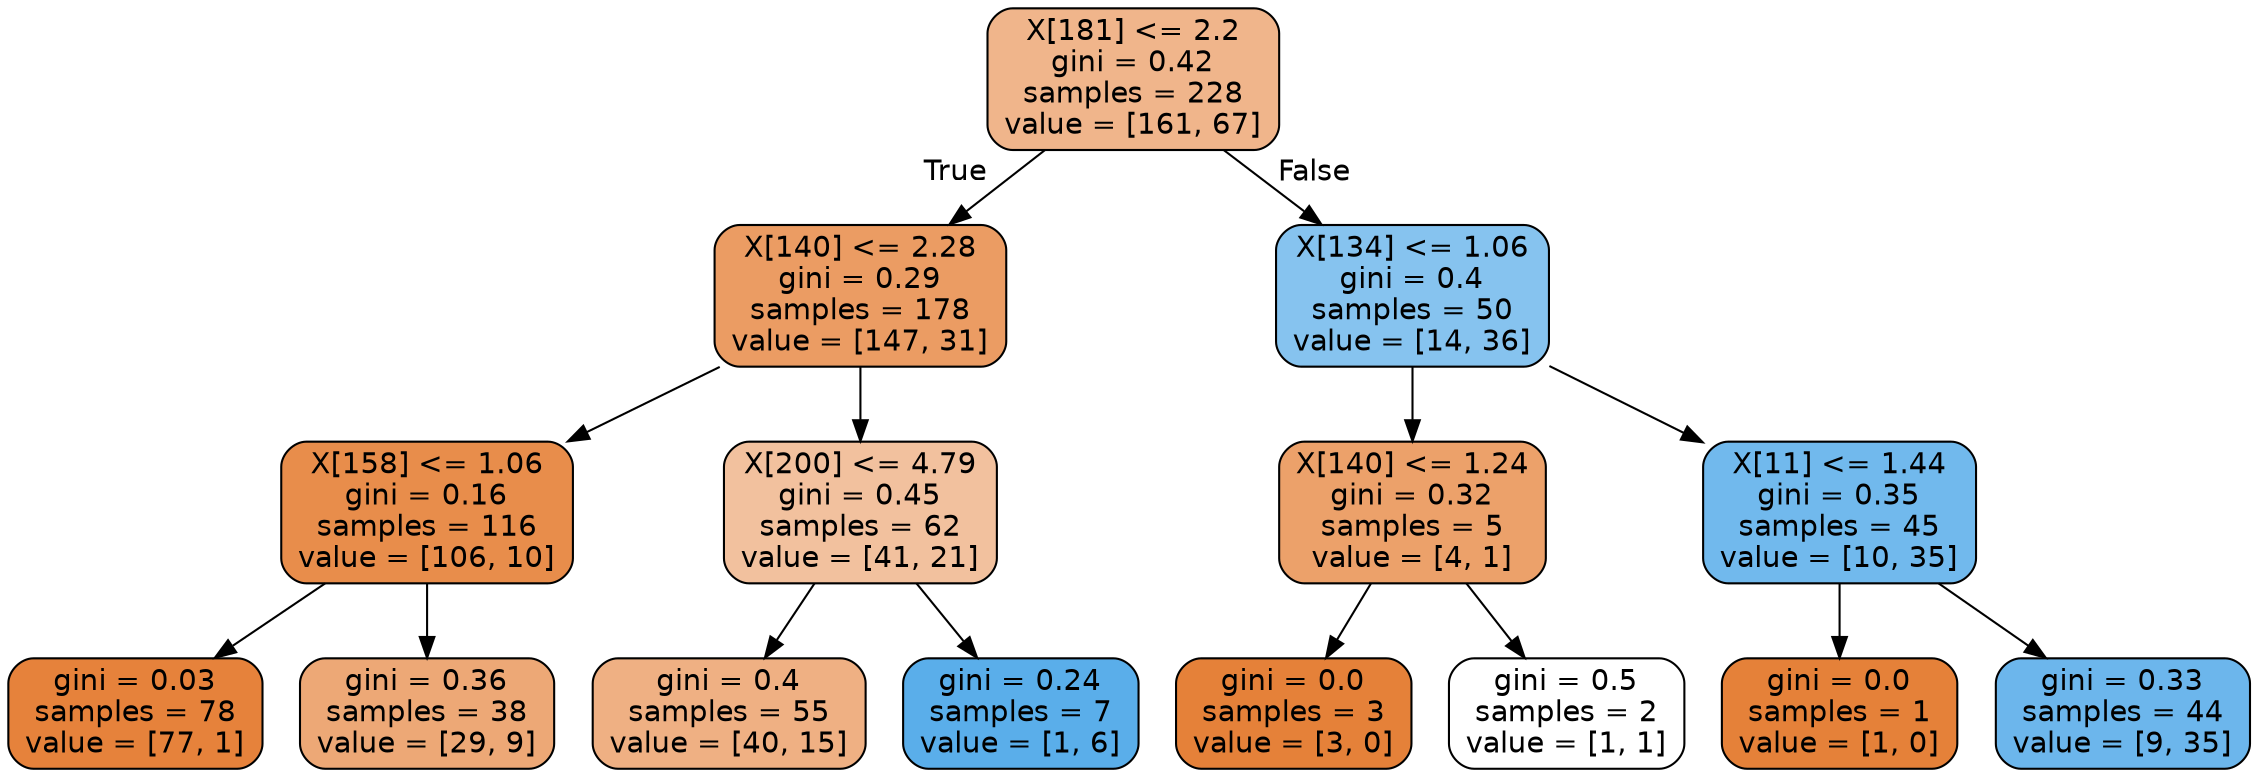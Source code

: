 digraph Tree {
node [shape=box, style="filled, rounded", color="black", fontname=helvetica] ;
edge [fontname=helvetica] ;
0 [label="X[181] <= 2.2\ngini = 0.42\nsamples = 228\nvalue = [161, 67]", fillcolor="#e5813995"] ;
1 [label="X[140] <= 2.28\ngini = 0.29\nsamples = 178\nvalue = [147, 31]", fillcolor="#e58139c9"] ;
0 -> 1 [labeldistance=2.5, labelangle=45, headlabel="True"] ;
2 [label="X[158] <= 1.06\ngini = 0.16\nsamples = 116\nvalue = [106, 10]", fillcolor="#e58139e7"] ;
1 -> 2 ;
3 [label="gini = 0.03\nsamples = 78\nvalue = [77, 1]", fillcolor="#e58139fc"] ;
2 -> 3 ;
4 [label="gini = 0.36\nsamples = 38\nvalue = [29, 9]", fillcolor="#e58139b0"] ;
2 -> 4 ;
5 [label="X[200] <= 4.79\ngini = 0.45\nsamples = 62\nvalue = [41, 21]", fillcolor="#e581397c"] ;
1 -> 5 ;
6 [label="gini = 0.4\nsamples = 55\nvalue = [40, 15]", fillcolor="#e581399f"] ;
5 -> 6 ;
7 [label="gini = 0.24\nsamples = 7\nvalue = [1, 6]", fillcolor="#399de5d4"] ;
5 -> 7 ;
8 [label="X[134] <= 1.06\ngini = 0.4\nsamples = 50\nvalue = [14, 36]", fillcolor="#399de59c"] ;
0 -> 8 [labeldistance=2.5, labelangle=-45, headlabel="False"] ;
9 [label="X[140] <= 1.24\ngini = 0.32\nsamples = 5\nvalue = [4, 1]", fillcolor="#e58139bf"] ;
8 -> 9 ;
10 [label="gini = 0.0\nsamples = 3\nvalue = [3, 0]", fillcolor="#e58139ff"] ;
9 -> 10 ;
11 [label="gini = 0.5\nsamples = 2\nvalue = [1, 1]", fillcolor="#e5813900"] ;
9 -> 11 ;
12 [label="X[11] <= 1.44\ngini = 0.35\nsamples = 45\nvalue = [10, 35]", fillcolor="#399de5b6"] ;
8 -> 12 ;
13 [label="gini = 0.0\nsamples = 1\nvalue = [1, 0]", fillcolor="#e58139ff"] ;
12 -> 13 ;
14 [label="gini = 0.33\nsamples = 44\nvalue = [9, 35]", fillcolor="#399de5bd"] ;
12 -> 14 ;
}
